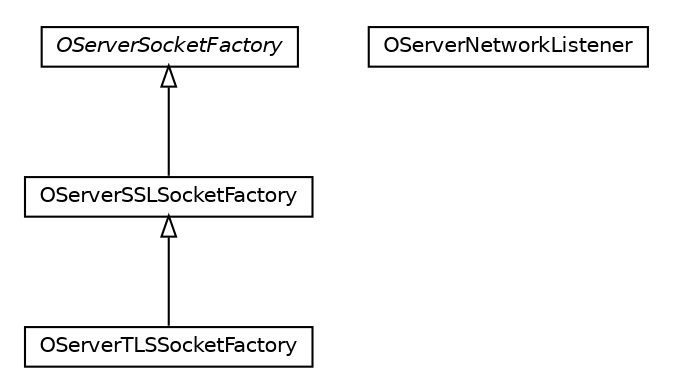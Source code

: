 #!/usr/local/bin/dot
#
# Class diagram 
# Generated by UMLGraph version R5_6-24-gf6e263 (http://www.umlgraph.org/)
#

digraph G {
	edge [fontname="Helvetica",fontsize=10,labelfontname="Helvetica",labelfontsize=10];
	node [fontname="Helvetica",fontsize=10,shape=plaintext];
	nodesep=0.25;
	ranksep=0.5;
	// com.orientechnologies.orient.server.network.OServerSSLSocketFactory
	c338950 [label=<<table title="com.orientechnologies.orient.server.network.OServerSSLSocketFactory" border="0" cellborder="1" cellspacing="0" cellpadding="2" port="p" href="./OServerSSLSocketFactory.html">
		<tr><td><table border="0" cellspacing="0" cellpadding="1">
<tr><td align="center" balign="center"> OServerSSLSocketFactory </td></tr>
		</table></td></tr>
		</table>>, URL="./OServerSSLSocketFactory.html", fontname="Helvetica", fontcolor="black", fontsize=10.0];
	// com.orientechnologies.orient.server.network.OServerSocketFactory
	c338951 [label=<<table title="com.orientechnologies.orient.server.network.OServerSocketFactory" border="0" cellborder="1" cellspacing="0" cellpadding="2" port="p" href="./OServerSocketFactory.html">
		<tr><td><table border="0" cellspacing="0" cellpadding="1">
<tr><td align="center" balign="center"><font face="Helvetica-Oblique"> OServerSocketFactory </font></td></tr>
		</table></td></tr>
		</table>>, URL="./OServerSocketFactory.html", fontname="Helvetica", fontcolor="black", fontsize=10.0];
	// com.orientechnologies.orient.server.network.OServerTLSSocketFactory
	c338952 [label=<<table title="com.orientechnologies.orient.server.network.OServerTLSSocketFactory" border="0" cellborder="1" cellspacing="0" cellpadding="2" port="p" href="./OServerTLSSocketFactory.html">
		<tr><td><table border="0" cellspacing="0" cellpadding="1">
<tr><td align="center" balign="center"> OServerTLSSocketFactory </td></tr>
		</table></td></tr>
		</table>>, URL="./OServerTLSSocketFactory.html", fontname="Helvetica", fontcolor="black", fontsize=10.0];
	// com.orientechnologies.orient.server.network.OServerNetworkListener
	c338953 [label=<<table title="com.orientechnologies.orient.server.network.OServerNetworkListener" border="0" cellborder="1" cellspacing="0" cellpadding="2" port="p" href="./OServerNetworkListener.html">
		<tr><td><table border="0" cellspacing="0" cellpadding="1">
<tr><td align="center" balign="center"> OServerNetworkListener </td></tr>
		</table></td></tr>
		</table>>, URL="./OServerNetworkListener.html", fontname="Helvetica", fontcolor="black", fontsize=10.0];
	//com.orientechnologies.orient.server.network.OServerSSLSocketFactory extends com.orientechnologies.orient.server.network.OServerSocketFactory
	c338951:p -> c338950:p [dir=back,arrowtail=empty];
	//com.orientechnologies.orient.server.network.OServerTLSSocketFactory extends com.orientechnologies.orient.server.network.OServerSSLSocketFactory
	c338950:p -> c338952:p [dir=back,arrowtail=empty];
}


